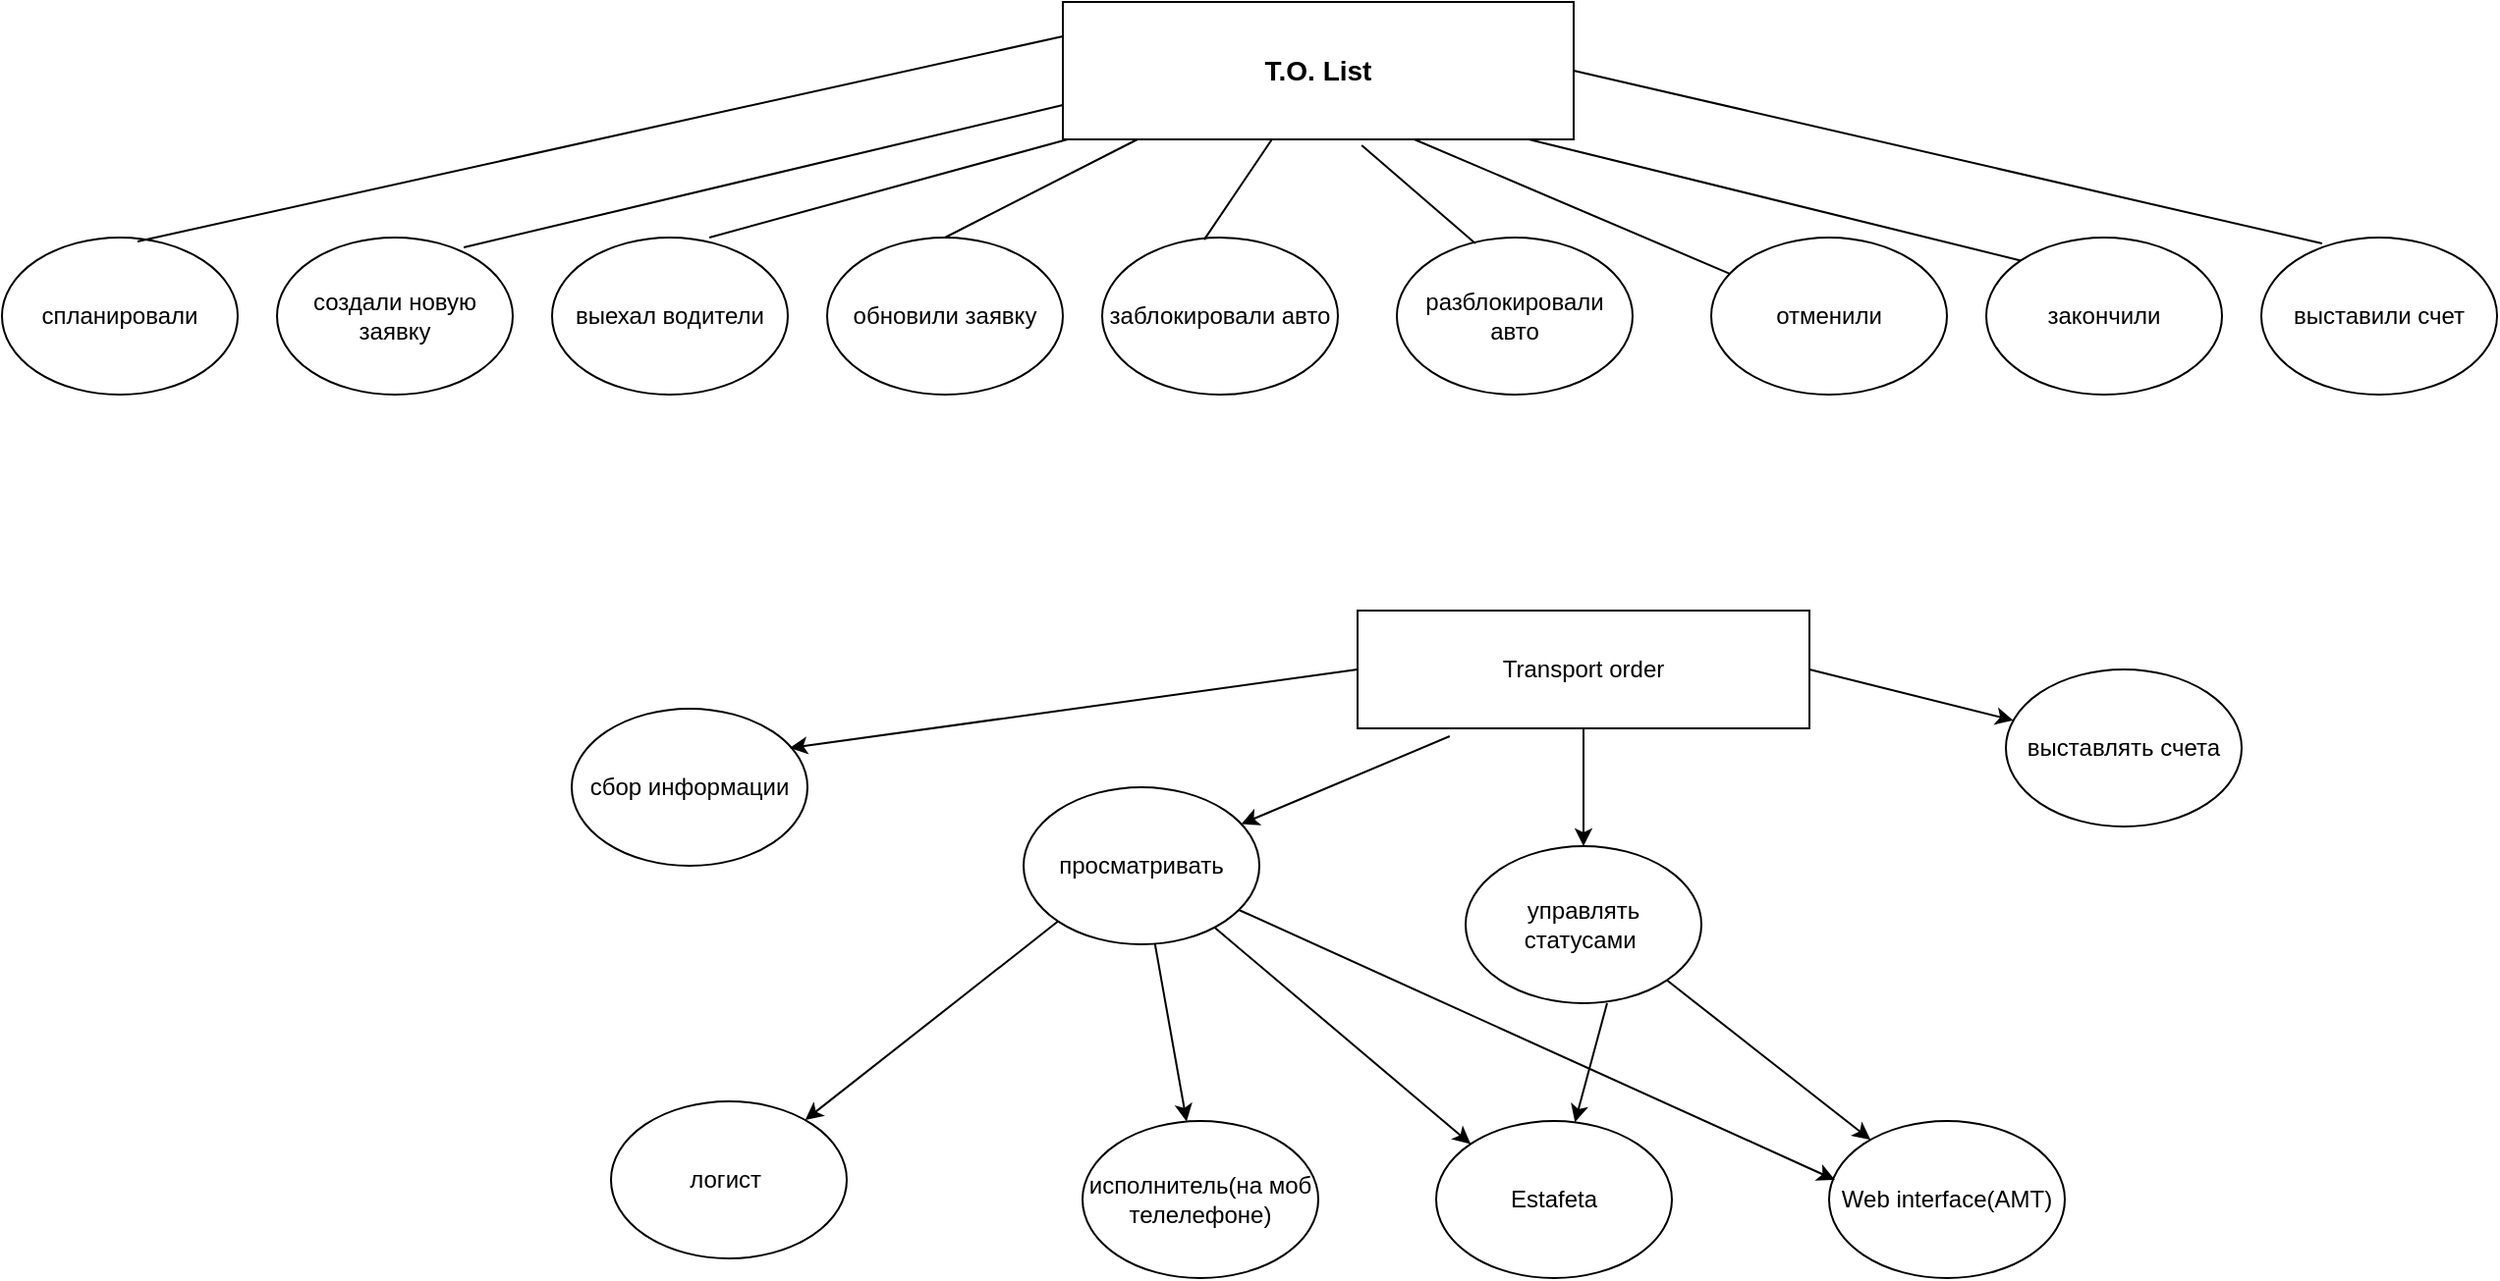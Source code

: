 <mxfile version="11.0.8" type="github"><diagram id="OhRh93cr8eDF-wg2yFGC" name="Page-1"><mxGraphModel dx="2249" dy="796" grid="1" gridSize="10" guides="1" tooltips="1" connect="1" arrows="1" fold="1" page="1" pageScale="1" pageWidth="827" pageHeight="1169" math="0" shadow="0"><root><mxCell id="0"/><mxCell id="1" parent="0"/><mxCell id="C0zgssmNeR9V9FFvhS61-1" value="&lt;b&gt;&lt;font style=&quot;font-size: 14px&quot;&gt;T.O. List&lt;/font&gt;&lt;/b&gt;" style="rounded=0;whiteSpace=wrap;html=1;" vertex="1" parent="1"><mxGeometry x="340" y="10" width="260" height="70" as="geometry"/></mxCell><mxCell id="C0zgssmNeR9V9FFvhS61-10" value="спланировали" style="ellipse;whiteSpace=wrap;html=1;" vertex="1" parent="1"><mxGeometry x="-200" y="130" width="120" height="80" as="geometry"/></mxCell><mxCell id="C0zgssmNeR9V9FFvhS61-11" value="выехал водители" style="ellipse;whiteSpace=wrap;html=1;" vertex="1" parent="1"><mxGeometry x="80" y="130" width="120" height="80" as="geometry"/></mxCell><mxCell id="C0zgssmNeR9V9FFvhS61-12" value="заблокировали авто" style="ellipse;whiteSpace=wrap;html=1;" vertex="1" parent="1"><mxGeometry x="360" y="130" width="120" height="80" as="geometry"/></mxCell><mxCell id="C0zgssmNeR9V9FFvhS61-13" value="закончили" style="ellipse;whiteSpace=wrap;html=1;" vertex="1" parent="1"><mxGeometry x="810" y="130" width="120" height="80" as="geometry"/></mxCell><mxCell id="C0zgssmNeR9V9FFvhS61-14" value="выставили счет" style="ellipse;whiteSpace=wrap;html=1;" vertex="1" parent="1"><mxGeometry x="950" y="130" width="120" height="80" as="geometry"/></mxCell><mxCell id="C0zgssmNeR9V9FFvhS61-15" value="отменили" style="ellipse;whiteSpace=wrap;html=1;" vertex="1" parent="1"><mxGeometry x="670" y="130" width="120" height="80" as="geometry"/></mxCell><mxCell id="C0zgssmNeR9V9FFvhS61-16" value="обновили заявку" style="ellipse;whiteSpace=wrap;html=1;" vertex="1" parent="1"><mxGeometry x="220" y="130" width="120" height="80" as="geometry"/></mxCell><mxCell id="C0zgssmNeR9V9FFvhS61-17" value="создали новую заявку" style="ellipse;whiteSpace=wrap;html=1;" vertex="1" parent="1"><mxGeometry x="-60" y="130" width="120" height="80" as="geometry"/></mxCell><mxCell id="C0zgssmNeR9V9FFvhS61-18" value="разблокировали авто" style="ellipse;whiteSpace=wrap;html=1;" vertex="1" parent="1"><mxGeometry x="510" y="130" width="120" height="80" as="geometry"/></mxCell><mxCell id="C0zgssmNeR9V9FFvhS61-19" value="" style="endArrow=none;html=1;entryX=0;entryY=0.25;entryDx=0;entryDy=0;exitX=0.575;exitY=0.025;exitDx=0;exitDy=0;exitPerimeter=0;" edge="1" parent="1" source="C0zgssmNeR9V9FFvhS61-10" target="C0zgssmNeR9V9FFvhS61-1"><mxGeometry width="50" height="50" relative="1" as="geometry"><mxPoint x="130" y="120" as="sourcePoint"/><mxPoint x="180" y="70" as="targetPoint"/></mxGeometry></mxCell><mxCell id="C0zgssmNeR9V9FFvhS61-20" value="" style="endArrow=none;html=1;entryX=0;entryY=0.75;entryDx=0;entryDy=0;exitX=0.792;exitY=0.063;exitDx=0;exitDy=0;exitPerimeter=0;" edge="1" parent="1" source="C0zgssmNeR9V9FFvhS61-17" target="C0zgssmNeR9V9FFvhS61-1"><mxGeometry width="50" height="50" relative="1" as="geometry"><mxPoint x="270" y="120" as="sourcePoint"/><mxPoint x="320" y="70" as="targetPoint"/></mxGeometry></mxCell><mxCell id="C0zgssmNeR9V9FFvhS61-21" value="" style="endArrow=none;html=1;exitX=0.667;exitY=0;exitDx=0;exitDy=0;exitPerimeter=0;" edge="1" parent="1" source="C0zgssmNeR9V9FFvhS61-11" target="C0zgssmNeR9V9FFvhS61-1"><mxGeometry width="50" height="50" relative="1" as="geometry"><mxPoint x="250" y="160" as="sourcePoint"/><mxPoint x="300" y="110" as="targetPoint"/></mxGeometry></mxCell><mxCell id="C0zgssmNeR9V9FFvhS61-22" value="" style="endArrow=none;html=1;entryX=0.146;entryY=1;entryDx=0;entryDy=0;entryPerimeter=0;exitX=0.5;exitY=0;exitDx=0;exitDy=0;" edge="1" parent="1" source="C0zgssmNeR9V9FFvhS61-16" target="C0zgssmNeR9V9FFvhS61-1"><mxGeometry width="50" height="50" relative="1" as="geometry"><mxPoint x="280" y="180" as="sourcePoint"/><mxPoint x="330" y="130" as="targetPoint"/></mxGeometry></mxCell><mxCell id="C0zgssmNeR9V9FFvhS61-23" value="" style="endArrow=none;html=1;exitX=0.433;exitY=0.013;exitDx=0;exitDy=0;exitPerimeter=0;" edge="1" parent="1" source="C0zgssmNeR9V9FFvhS61-12" target="C0zgssmNeR9V9FFvhS61-1"><mxGeometry width="50" height="50" relative="1" as="geometry"><mxPoint x="380" y="160" as="sourcePoint"/><mxPoint x="430" y="110" as="targetPoint"/></mxGeometry></mxCell><mxCell id="C0zgssmNeR9V9FFvhS61-24" value="" style="endArrow=none;html=1;entryX=0.585;entryY=1.043;entryDx=0;entryDy=0;entryPerimeter=0;exitX=0.333;exitY=0.038;exitDx=0;exitDy=0;exitPerimeter=0;" edge="1" parent="1" source="C0zgssmNeR9V9FFvhS61-18" target="C0zgssmNeR9V9FFvhS61-1"><mxGeometry width="50" height="50" relative="1" as="geometry"><mxPoint x="500" y="160" as="sourcePoint"/><mxPoint x="550" y="110" as="targetPoint"/></mxGeometry></mxCell><mxCell id="C0zgssmNeR9V9FFvhS61-25" value="" style="endArrow=none;html=1;exitX=0.688;exitY=1;exitDx=0;exitDy=0;exitPerimeter=0;" edge="1" parent="1" source="C0zgssmNeR9V9FFvhS61-1" target="C0zgssmNeR9V9FFvhS61-15"><mxGeometry width="50" height="50" relative="1" as="geometry"><mxPoint x="710" y="140" as="sourcePoint"/><mxPoint x="760" y="90" as="targetPoint"/></mxGeometry></mxCell><mxCell id="C0zgssmNeR9V9FFvhS61-26" value="" style="endArrow=none;html=1;exitX=0.912;exitY=1;exitDx=0;exitDy=0;exitPerimeter=0;entryX=0;entryY=0;entryDx=0;entryDy=0;" edge="1" parent="1" source="C0zgssmNeR9V9FFvhS61-1" target="C0zgssmNeR9V9FFvhS61-13"><mxGeometry width="50" height="50" relative="1" as="geometry"><mxPoint x="720" y="120" as="sourcePoint"/><mxPoint x="770" y="70" as="targetPoint"/></mxGeometry></mxCell><mxCell id="C0zgssmNeR9V9FFvhS61-27" value="" style="endArrow=none;html=1;exitX=1;exitY=0.5;exitDx=0;exitDy=0;entryX=0.258;entryY=0.038;entryDx=0;entryDy=0;entryPerimeter=0;" edge="1" parent="1" source="C0zgssmNeR9V9FFvhS61-1" target="C0zgssmNeR9V9FFvhS61-14"><mxGeometry width="50" height="50" relative="1" as="geometry"><mxPoint x="890" y="120" as="sourcePoint"/><mxPoint x="995" y="140" as="targetPoint"/></mxGeometry></mxCell><mxCell id="C0zgssmNeR9V9FFvhS61-29" value="управлять статусами&amp;nbsp;" style="ellipse;whiteSpace=wrap;html=1;" vertex="1" parent="1"><mxGeometry x="545" y="440" width="120" height="80" as="geometry"/></mxCell><mxCell id="C0zgssmNeR9V9FFvhS61-31" value="выставлять счета" style="ellipse;whiteSpace=wrap;html=1;" vertex="1" parent="1"><mxGeometry x="820" y="350" width="120" height="80" as="geometry"/></mxCell><mxCell id="C0zgssmNeR9V9FFvhS61-42" value="Transport order" style="rounded=0;whiteSpace=wrap;html=1;" vertex="1" parent="1"><mxGeometry x="490" y="320" width="230" height="60" as="geometry"/></mxCell><mxCell id="C0zgssmNeR9V9FFvhS61-43" value="сбор информации" style="ellipse;whiteSpace=wrap;html=1;" vertex="1" parent="1"><mxGeometry x="90" y="370" width="120" height="80" as="geometry"/></mxCell><mxCell id="C0zgssmNeR9V9FFvhS61-44" value="" style="endArrow=classic;html=1;exitX=0;exitY=0.5;exitDx=0;exitDy=0;entryX=0.925;entryY=0.25;entryDx=0;entryDy=0;entryPerimeter=0;" edge="1" parent="1" source="C0zgssmNeR9V9FFvhS61-42" target="C0zgssmNeR9V9FFvhS61-43"><mxGeometry width="50" height="50" relative="1" as="geometry"><mxPoint x="330" y="420" as="sourcePoint"/><mxPoint x="380" y="370" as="targetPoint"/></mxGeometry></mxCell><mxCell id="C0zgssmNeR9V9FFvhS61-45" value="просматривать" style="ellipse;whiteSpace=wrap;html=1;" vertex="1" parent="1"><mxGeometry x="320" y="410" width="120" height="80" as="geometry"/></mxCell><mxCell id="C0zgssmNeR9V9FFvhS61-46" value="" style="endArrow=classic;html=1;exitX=0.204;exitY=1.067;exitDx=0;exitDy=0;exitPerimeter=0;" edge="1" parent="1" source="C0zgssmNeR9V9FFvhS61-42" target="C0zgssmNeR9V9FFvhS61-45"><mxGeometry width="50" height="50" relative="1" as="geometry"><mxPoint x="500" y="480" as="sourcePoint"/><mxPoint x="550" y="430" as="targetPoint"/></mxGeometry></mxCell><mxCell id="C0zgssmNeR9V9FFvhS61-47" value="" style="endArrow=classic;html=1;exitX=0.5;exitY=1;exitDx=0;exitDy=0;" edge="1" parent="1" source="C0zgssmNeR9V9FFvhS61-42" target="C0zgssmNeR9V9FFvhS61-29"><mxGeometry width="50" height="50" relative="1" as="geometry"><mxPoint x="740" y="500" as="sourcePoint"/><mxPoint x="790" y="450" as="targetPoint"/></mxGeometry></mxCell><mxCell id="C0zgssmNeR9V9FFvhS61-48" value="" style="endArrow=classic;html=1;exitX=1;exitY=0.5;exitDx=0;exitDy=0;" edge="1" parent="1" source="C0zgssmNeR9V9FFvhS61-42" target="C0zgssmNeR9V9FFvhS61-31"><mxGeometry width="50" height="50" relative="1" as="geometry"><mxPoint x="820" y="400" as="sourcePoint"/><mxPoint x="870" y="350" as="targetPoint"/></mxGeometry></mxCell><mxCell id="C0zgssmNeR9V9FFvhS61-49" value="логист&amp;nbsp;" style="ellipse;whiteSpace=wrap;html=1;" vertex="1" parent="1"><mxGeometry x="110" y="570" width="120" height="80" as="geometry"/></mxCell><mxCell id="C0zgssmNeR9V9FFvhS61-50" value="исполнитель(на моб телелефоне)" style="ellipse;whiteSpace=wrap;html=1;" vertex="1" parent="1"><mxGeometry x="350" y="580" width="120" height="80" as="geometry"/></mxCell><mxCell id="C0zgssmNeR9V9FFvhS61-51" value="" style="endArrow=classic;html=1;exitX=0;exitY=1;exitDx=0;exitDy=0;" edge="1" parent="1" source="C0zgssmNeR9V9FFvhS61-45" target="C0zgssmNeR9V9FFvhS61-49"><mxGeometry width="50" height="50" relative="1" as="geometry"><mxPoint x="260" y="550" as="sourcePoint"/><mxPoint x="310" y="500" as="targetPoint"/></mxGeometry></mxCell><mxCell id="C0zgssmNeR9V9FFvhS61-52" value="" style="endArrow=classic;html=1;" edge="1" parent="1" source="C0zgssmNeR9V9FFvhS61-45" target="C0zgssmNeR9V9FFvhS61-50"><mxGeometry width="50" height="50" relative="1" as="geometry"><mxPoint x="430" y="590" as="sourcePoint"/><mxPoint x="480" y="540" as="targetPoint"/></mxGeometry></mxCell><mxCell id="C0zgssmNeR9V9FFvhS61-53" value="Web interface(AMT)" style="ellipse;whiteSpace=wrap;html=1;" vertex="1" parent="1"><mxGeometry x="730" y="580" width="120" height="80" as="geometry"/></mxCell><mxCell id="C0zgssmNeR9V9FFvhS61-54" value="Estafeta" style="ellipse;whiteSpace=wrap;html=1;" vertex="1" parent="1"><mxGeometry x="530" y="580" width="120" height="80" as="geometry"/></mxCell><mxCell id="C0zgssmNeR9V9FFvhS61-55" value="" style="endArrow=classic;html=1;" edge="1" parent="1" target="C0zgssmNeR9V9FFvhS61-54"><mxGeometry width="50" height="50" relative="1" as="geometry"><mxPoint x="617" y="520" as="sourcePoint"/><mxPoint x="560" y="550" as="targetPoint"/></mxGeometry></mxCell><mxCell id="C0zgssmNeR9V9FFvhS61-56" value="" style="endArrow=classic;html=1;exitX=1;exitY=1;exitDx=0;exitDy=0;" edge="1" parent="1" source="C0zgssmNeR9V9FFvhS61-29" target="C0zgssmNeR9V9FFvhS61-53"><mxGeometry width="50" height="50" relative="1" as="geometry"><mxPoint x="630" y="520" as="sourcePoint"/><mxPoint x="750" y="540" as="targetPoint"/></mxGeometry></mxCell><mxCell id="C0zgssmNeR9V9FFvhS61-57" value="" style="endArrow=classic;html=1;entryX=0;entryY=0;entryDx=0;entryDy=0;" edge="1" parent="1" source="C0zgssmNeR9V9FFvhS61-45" target="C0zgssmNeR9V9FFvhS61-54"><mxGeometry width="50" height="50" relative="1" as="geometry"><mxPoint x="440" y="560" as="sourcePoint"/><mxPoint x="490" y="510" as="targetPoint"/></mxGeometry></mxCell><mxCell id="C0zgssmNeR9V9FFvhS61-58" value="" style="endArrow=classic;html=1;entryX=0.025;entryY=0.375;entryDx=0;entryDy=0;entryPerimeter=0;" edge="1" parent="1" source="C0zgssmNeR9V9FFvhS61-45" target="C0zgssmNeR9V9FFvhS61-53"><mxGeometry width="50" height="50" relative="1" as="geometry"><mxPoint x="460" y="530" as="sourcePoint"/><mxPoint x="510" y="480" as="targetPoint"/></mxGeometry></mxCell></root></mxGraphModel></diagram></mxfile>